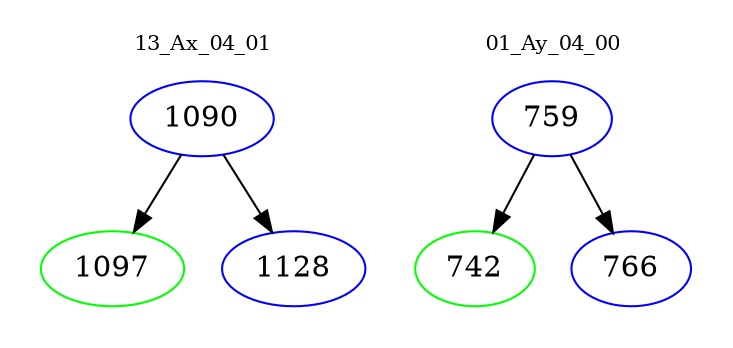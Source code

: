 digraph{
subgraph cluster_0 {
color = white
label = "13_Ax_04_01";
fontsize=10;
T0_1090 [label="1090", color="blue"]
T0_1090 -> T0_1097 [color="black"]
T0_1097 [label="1097", color="green"]
T0_1090 -> T0_1128 [color="black"]
T0_1128 [label="1128", color="blue"]
}
subgraph cluster_1 {
color = white
label = "01_Ay_04_00";
fontsize=10;
T1_759 [label="759", color="blue"]
T1_759 -> T1_742 [color="black"]
T1_742 [label="742", color="green"]
T1_759 -> T1_766 [color="black"]
T1_766 [label="766", color="blue"]
}
}
